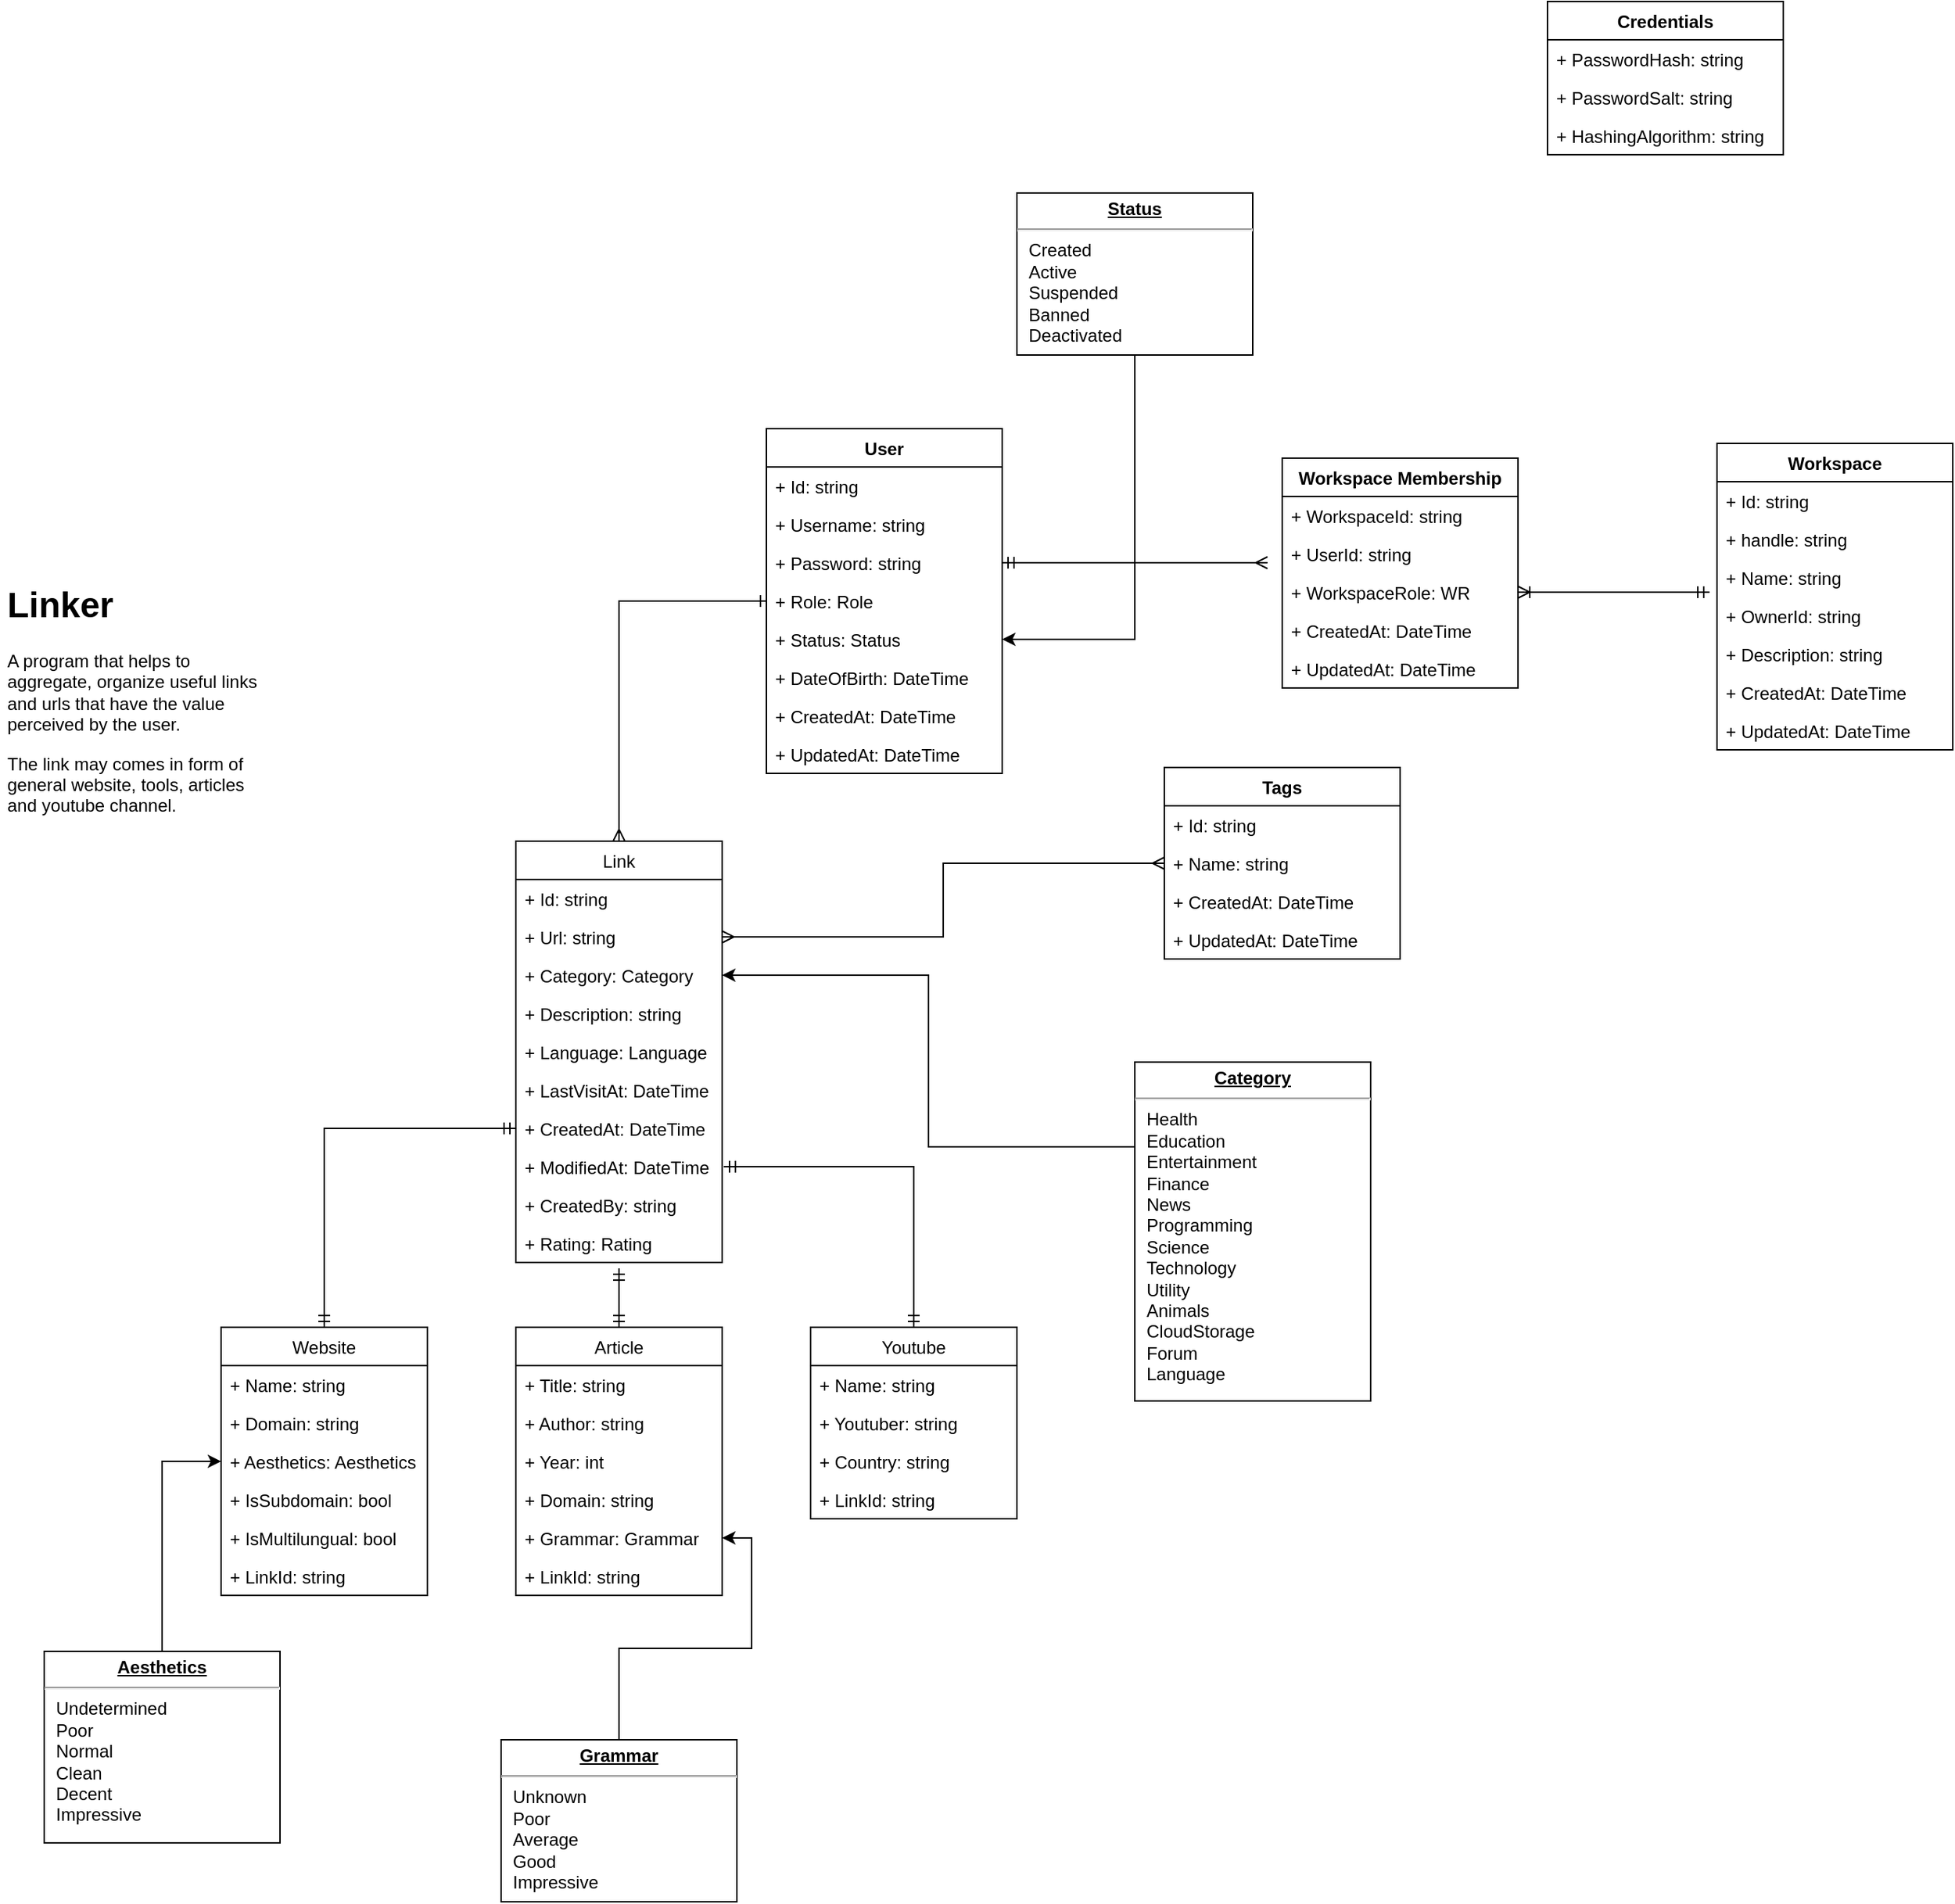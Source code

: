 <mxfile version="21.1.2" type="device" pages="4">
  <diagram id="SF5K7yCTkEDSx7ahZvWH" name="Class Diagram">
    <mxGraphModel dx="1418" dy="1928" grid="1" gridSize="10" guides="1" tooltips="1" connect="1" arrows="1" fold="1" page="1" pageScale="1" pageWidth="850" pageHeight="1100" math="0" shadow="0">
      <root>
        <mxCell id="0" />
        <mxCell id="1" parent="0" />
        <mxCell id="PUTIXgZuLUncKpYXiAwh-1" value="Link" style="swimlane;fontStyle=0;childLayout=stackLayout;horizontal=1;startSize=26;fillColor=none;horizontalStack=0;resizeParent=1;resizeParentMax=0;resizeLast=0;collapsible=1;marginBottom=0;" parent="1" vertex="1">
          <mxGeometry x="380" y="210" width="140" height="286" as="geometry" />
        </mxCell>
        <mxCell id="PUTIXgZuLUncKpYXiAwh-2" value="+ Id: string" style="text;strokeColor=none;fillColor=none;align=left;verticalAlign=top;spacingLeft=4;spacingRight=4;overflow=hidden;rotatable=0;points=[[0,0.5],[1,0.5]];portConstraint=eastwest;" parent="PUTIXgZuLUncKpYXiAwh-1" vertex="1">
          <mxGeometry y="26" width="140" height="26" as="geometry" />
        </mxCell>
        <mxCell id="PUTIXgZuLUncKpYXiAwh-3" value="+ Url: string" style="text;strokeColor=none;fillColor=none;align=left;verticalAlign=top;spacingLeft=4;spacingRight=4;overflow=hidden;rotatable=0;points=[[0,0.5],[1,0.5]];portConstraint=eastwest;" parent="PUTIXgZuLUncKpYXiAwh-1" vertex="1">
          <mxGeometry y="52" width="140" height="26" as="geometry" />
        </mxCell>
        <mxCell id="PUTIXgZuLUncKpYXiAwh-4" value="+ Category: Category" style="text;strokeColor=none;fillColor=none;align=left;verticalAlign=top;spacingLeft=4;spacingRight=4;overflow=hidden;rotatable=0;points=[[0,0.5],[1,0.5]];portConstraint=eastwest;" parent="PUTIXgZuLUncKpYXiAwh-1" vertex="1">
          <mxGeometry y="78" width="140" height="26" as="geometry" />
        </mxCell>
        <mxCell id="PUTIXgZuLUncKpYXiAwh-6" value="+ Description: string" style="text;strokeColor=none;fillColor=none;align=left;verticalAlign=top;spacingLeft=4;spacingRight=4;overflow=hidden;rotatable=0;points=[[0,0.5],[1,0.5]];portConstraint=eastwest;" parent="PUTIXgZuLUncKpYXiAwh-1" vertex="1">
          <mxGeometry y="104" width="140" height="26" as="geometry" />
        </mxCell>
        <mxCell id="PUTIXgZuLUncKpYXiAwh-8" value="+ Language: Language" style="text;strokeColor=none;fillColor=none;align=left;verticalAlign=top;spacingLeft=4;spacingRight=4;overflow=hidden;rotatable=0;points=[[0,0.5],[1,0.5]];portConstraint=eastwest;" parent="PUTIXgZuLUncKpYXiAwh-1" vertex="1">
          <mxGeometry y="130" width="140" height="26" as="geometry" />
        </mxCell>
        <mxCell id="PUTIXgZuLUncKpYXiAwh-9" value="+ LastVisitAt: DateTime" style="text;strokeColor=none;fillColor=none;align=left;verticalAlign=top;spacingLeft=4;spacingRight=4;overflow=hidden;rotatable=0;points=[[0,0.5],[1,0.5]];portConstraint=eastwest;" parent="PUTIXgZuLUncKpYXiAwh-1" vertex="1">
          <mxGeometry y="156" width="140" height="26" as="geometry" />
        </mxCell>
        <mxCell id="PUTIXgZuLUncKpYXiAwh-10" value="+ CreatedAt: DateTime" style="text;strokeColor=none;fillColor=none;align=left;verticalAlign=top;spacingLeft=4;spacingRight=4;overflow=hidden;rotatable=0;points=[[0,0.5],[1,0.5]];portConstraint=eastwest;" parent="PUTIXgZuLUncKpYXiAwh-1" vertex="1">
          <mxGeometry y="182" width="140" height="26" as="geometry" />
        </mxCell>
        <mxCell id="PUTIXgZuLUncKpYXiAwh-11" value="+ ModifiedAt: DateTime" style="text;strokeColor=none;fillColor=none;align=left;verticalAlign=top;spacingLeft=4;spacingRight=4;overflow=hidden;rotatable=0;points=[[0,0.5],[1,0.5]];portConstraint=eastwest;" parent="PUTIXgZuLUncKpYXiAwh-1" vertex="1">
          <mxGeometry y="208" width="140" height="26" as="geometry" />
        </mxCell>
        <mxCell id="KC_bhgN3N-FSgMPbrbiI-1" value="+ CreatedBy: string" style="text;strokeColor=none;fillColor=none;align=left;verticalAlign=top;spacingLeft=4;spacingRight=4;overflow=hidden;rotatable=0;points=[[0,0.5],[1,0.5]];portConstraint=eastwest;" parent="PUTIXgZuLUncKpYXiAwh-1" vertex="1">
          <mxGeometry y="234" width="140" height="26" as="geometry" />
        </mxCell>
        <mxCell id="edwpPrw5wFrQ9kOIN-ai-1" value="+ Rating: Rating" style="text;strokeColor=none;fillColor=none;align=left;verticalAlign=top;spacingLeft=4;spacingRight=4;overflow=hidden;rotatable=0;points=[[0,0.5],[1,0.5]];portConstraint=eastwest;" parent="PUTIXgZuLUncKpYXiAwh-1" vertex="1">
          <mxGeometry y="260" width="140" height="26" as="geometry" />
        </mxCell>
        <mxCell id="S6VWx_is9Lv8WilPgJaC-2" style="edgeStyle=orthogonalEdgeStyle;rounded=0;orthogonalLoop=1;jettySize=auto;html=1;exitX=0;exitY=0.25;exitDx=0;exitDy=0;entryX=1;entryY=0.5;entryDx=0;entryDy=0;" parent="1" source="PUTIXgZuLUncKpYXiAwh-5" target="PUTIXgZuLUncKpYXiAwh-4" edge="1">
          <mxGeometry relative="1" as="geometry" />
        </mxCell>
        <mxCell id="PUTIXgZuLUncKpYXiAwh-5" value="&lt;p style=&quot;margin:0px;margin-top:4px;text-align:center;text-decoration:underline;&quot;&gt;&lt;b&gt;Category&lt;/b&gt;&lt;/p&gt;&lt;hr&gt;&lt;p style=&quot;margin:0px;margin-left:8px;&quot;&gt;Health&lt;/p&gt;&lt;p style=&quot;margin:0px;margin-left:8px;&quot;&gt;Education&lt;/p&gt;&lt;p style=&quot;margin:0px;margin-left:8px;&quot;&gt;Entertainment&lt;/p&gt;&lt;p style=&quot;margin:0px;margin-left:8px;&quot;&gt;Finance&lt;/p&gt;&lt;p style=&quot;margin:0px;margin-left:8px;&quot;&gt;News&lt;/p&gt;&lt;p style=&quot;margin:0px;margin-left:8px;&quot;&gt;Programming&lt;/p&gt;&lt;p style=&quot;margin:0px;margin-left:8px;&quot;&gt;Science&lt;/p&gt;&lt;p style=&quot;margin:0px;margin-left:8px;&quot;&gt;Technology&lt;/p&gt;&lt;p style=&quot;margin:0px;margin-left:8px;&quot;&gt;Utility&lt;/p&gt;&lt;p style=&quot;margin:0px;margin-left:8px;&quot;&gt;Animals&lt;/p&gt;&lt;p style=&quot;margin:0px;margin-left:8px;&quot;&gt;CloudStorage&lt;/p&gt;&lt;p style=&quot;margin:0px;margin-left:8px;&quot;&gt;Forum&lt;/p&gt;&lt;p style=&quot;margin:0px;margin-left:8px;&quot;&gt;Language&lt;/p&gt;" style="verticalAlign=top;align=left;overflow=fill;fontSize=12;fontFamily=Helvetica;html=1;" parent="1" vertex="1">
          <mxGeometry x="800" y="360" width="160" height="230" as="geometry" />
        </mxCell>
        <mxCell id="PUTIXgZuLUncKpYXiAwh-38" style="edgeStyle=orthogonalEdgeStyle;rounded=0;orthogonalLoop=1;jettySize=auto;html=1;entryX=0;entryY=0.5;entryDx=0;entryDy=0;endArrow=ERmandOne;endFill=0;startArrow=ERmandOne;startFill=0;" parent="1" source="PUTIXgZuLUncKpYXiAwh-12" target="PUTIXgZuLUncKpYXiAwh-10" edge="1">
          <mxGeometry relative="1" as="geometry" />
        </mxCell>
        <mxCell id="PUTIXgZuLUncKpYXiAwh-12" value="Website" style="swimlane;fontStyle=0;childLayout=stackLayout;horizontal=1;startSize=26;fillColor=none;horizontalStack=0;resizeParent=1;resizeParentMax=0;resizeLast=0;collapsible=1;marginBottom=0;" parent="1" vertex="1">
          <mxGeometry x="180" y="540" width="140" height="182" as="geometry" />
        </mxCell>
        <mxCell id="PUTIXgZuLUncKpYXiAwh-13" value="+ Name: string" style="text;strokeColor=none;fillColor=none;align=left;verticalAlign=top;spacingLeft=4;spacingRight=4;overflow=hidden;rotatable=0;points=[[0,0.5],[1,0.5]];portConstraint=eastwest;" parent="PUTIXgZuLUncKpYXiAwh-12" vertex="1">
          <mxGeometry y="26" width="140" height="26" as="geometry" />
        </mxCell>
        <mxCell id="PUTIXgZuLUncKpYXiAwh-14" value="+ Domain: string" style="text;strokeColor=none;fillColor=none;align=left;verticalAlign=top;spacingLeft=4;spacingRight=4;overflow=hidden;rotatable=0;points=[[0,0.5],[1,0.5]];portConstraint=eastwest;" parent="PUTIXgZuLUncKpYXiAwh-12" vertex="1">
          <mxGeometry y="52" width="140" height="26" as="geometry" />
        </mxCell>
        <mxCell id="PUTIXgZuLUncKpYXiAwh-15" value="+ Aesthetics: Aesthetics" style="text;strokeColor=none;fillColor=none;align=left;verticalAlign=top;spacingLeft=4;spacingRight=4;overflow=hidden;rotatable=0;points=[[0,0.5],[1,0.5]];portConstraint=eastwest;" parent="PUTIXgZuLUncKpYXiAwh-12" vertex="1">
          <mxGeometry y="78" width="140" height="26" as="geometry" />
        </mxCell>
        <mxCell id="PUTIXgZuLUncKpYXiAwh-16" value="+ IsSubdomain: bool" style="text;strokeColor=none;fillColor=none;align=left;verticalAlign=top;spacingLeft=4;spacingRight=4;overflow=hidden;rotatable=0;points=[[0,0.5],[1,0.5]];portConstraint=eastwest;" parent="PUTIXgZuLUncKpYXiAwh-12" vertex="1">
          <mxGeometry y="104" width="140" height="26" as="geometry" />
        </mxCell>
        <mxCell id="PUTIXgZuLUncKpYXiAwh-17" value="+ IsMultilungual: bool" style="text;strokeColor=none;fillColor=none;align=left;verticalAlign=top;spacingLeft=4;spacingRight=4;overflow=hidden;rotatable=0;points=[[0,0.5],[1,0.5]];portConstraint=eastwest;" parent="PUTIXgZuLUncKpYXiAwh-12" vertex="1">
          <mxGeometry y="130" width="140" height="26" as="geometry" />
        </mxCell>
        <mxCell id="VP80D4B_9JmxXgdvfGFs-5" value="+ LinkId: string" style="text;strokeColor=none;fillColor=none;align=left;verticalAlign=top;spacingLeft=4;spacingRight=4;overflow=hidden;rotatable=0;points=[[0,0.5],[1,0.5]];portConstraint=eastwest;" parent="PUTIXgZuLUncKpYXiAwh-12" vertex="1">
          <mxGeometry y="156" width="140" height="26" as="geometry" />
        </mxCell>
        <mxCell id="PUTIXgZuLUncKpYXiAwh-22" value="&lt;h1&gt;Linker&lt;/h1&gt;&lt;p&gt;A program that helps to aggregate, organize useful links and urls that have the value perceived by the user.&lt;/p&gt;&lt;p&gt;The link may comes in form of general website, tools, articles and youtube channel.&lt;/p&gt;" style="text;html=1;strokeColor=none;fillColor=none;spacing=5;spacingTop=-20;whiteSpace=wrap;overflow=hidden;rounded=0;" parent="1" vertex="1">
          <mxGeometry x="30" y="30" width="190" height="200" as="geometry" />
        </mxCell>
        <mxCell id="S6VWx_is9Lv8WilPgJaC-1" style="edgeStyle=orthogonalEdgeStyle;rounded=0;orthogonalLoop=1;jettySize=auto;html=1;entryX=0;entryY=0.5;entryDx=0;entryDy=0;" parent="1" source="PUTIXgZuLUncKpYXiAwh-24" target="PUTIXgZuLUncKpYXiAwh-15" edge="1">
          <mxGeometry relative="1" as="geometry" />
        </mxCell>
        <mxCell id="PUTIXgZuLUncKpYXiAwh-24" value="&lt;p style=&quot;margin:0px;margin-top:4px;text-align:center;text-decoration:underline;&quot;&gt;&lt;b&gt;Aesthetics&lt;/b&gt;&lt;/p&gt;&lt;hr&gt;&lt;p style=&quot;margin:0px;margin-left:8px;&quot;&gt;Undetermined&lt;/p&gt;&lt;p style=&quot;margin:0px;margin-left:8px;&quot;&gt;Poor&lt;/p&gt;&lt;p style=&quot;margin:0px;margin-left:8px;&quot;&gt;Normal&lt;/p&gt;&lt;p style=&quot;margin:0px;margin-left:8px;&quot;&gt;Clean&lt;/p&gt;&lt;p style=&quot;margin:0px;margin-left:8px;&quot;&gt;Decent&lt;/p&gt;&lt;p style=&quot;margin:0px;margin-left:8px;&quot;&gt;Impressive&lt;/p&gt;" style="verticalAlign=top;align=left;overflow=fill;fontSize=12;fontFamily=Helvetica;html=1;" parent="1" vertex="1">
          <mxGeometry x="60" y="760" width="160" height="130" as="geometry" />
        </mxCell>
        <mxCell id="PUTIXgZuLUncKpYXiAwh-40" style="edgeStyle=orthogonalEdgeStyle;rounded=0;orthogonalLoop=1;jettySize=auto;html=1;endArrow=ERmandOne;endFill=0;startArrow=ERmandOne;startFill=0;" parent="1" source="PUTIXgZuLUncKpYXiAwh-25" edge="1">
          <mxGeometry relative="1" as="geometry">
            <mxPoint x="450" y="500" as="targetPoint" />
          </mxGeometry>
        </mxCell>
        <mxCell id="PUTIXgZuLUncKpYXiAwh-25" value="Article" style="swimlane;fontStyle=0;childLayout=stackLayout;horizontal=1;startSize=26;fillColor=none;horizontalStack=0;resizeParent=1;resizeParentMax=0;resizeLast=0;collapsible=1;marginBottom=0;" parent="1" vertex="1">
          <mxGeometry x="380" y="540" width="140" height="182" as="geometry" />
        </mxCell>
        <mxCell id="PUTIXgZuLUncKpYXiAwh-26" value="+ Title: string" style="text;strokeColor=none;fillColor=none;align=left;verticalAlign=top;spacingLeft=4;spacingRight=4;overflow=hidden;rotatable=0;points=[[0,0.5],[1,0.5]];portConstraint=eastwest;" parent="PUTIXgZuLUncKpYXiAwh-25" vertex="1">
          <mxGeometry y="26" width="140" height="26" as="geometry" />
        </mxCell>
        <mxCell id="PUTIXgZuLUncKpYXiAwh-27" value="+ Author: string" style="text;strokeColor=none;fillColor=none;align=left;verticalAlign=top;spacingLeft=4;spacingRight=4;overflow=hidden;rotatable=0;points=[[0,0.5],[1,0.5]];portConstraint=eastwest;" parent="PUTIXgZuLUncKpYXiAwh-25" vertex="1">
          <mxGeometry y="52" width="140" height="26" as="geometry" />
        </mxCell>
        <mxCell id="PUTIXgZuLUncKpYXiAwh-28" value="+ Year: int" style="text;strokeColor=none;fillColor=none;align=left;verticalAlign=top;spacingLeft=4;spacingRight=4;overflow=hidden;rotatable=0;points=[[0,0.5],[1,0.5]];portConstraint=eastwest;" parent="PUTIXgZuLUncKpYXiAwh-25" vertex="1">
          <mxGeometry y="78" width="140" height="26" as="geometry" />
        </mxCell>
        <mxCell id="PUTIXgZuLUncKpYXiAwh-29" value="+ Domain: string" style="text;strokeColor=none;fillColor=none;align=left;verticalAlign=top;spacingLeft=4;spacingRight=4;overflow=hidden;rotatable=0;points=[[0,0.5],[1,0.5]];portConstraint=eastwest;" parent="PUTIXgZuLUncKpYXiAwh-25" vertex="1">
          <mxGeometry y="104" width="140" height="26" as="geometry" />
        </mxCell>
        <mxCell id="PUTIXgZuLUncKpYXiAwh-30" value="+ Grammar: Grammar" style="text;strokeColor=none;fillColor=none;align=left;verticalAlign=top;spacingLeft=4;spacingRight=4;overflow=hidden;rotatable=0;points=[[0,0.5],[1,0.5]];portConstraint=eastwest;" parent="PUTIXgZuLUncKpYXiAwh-25" vertex="1">
          <mxGeometry y="130" width="140" height="26" as="geometry" />
        </mxCell>
        <mxCell id="VP80D4B_9JmxXgdvfGFs-6" value="+ LinkId: string" style="text;strokeColor=none;fillColor=none;align=left;verticalAlign=top;spacingLeft=4;spacingRight=4;overflow=hidden;rotatable=0;points=[[0,0.5],[1,0.5]];portConstraint=eastwest;" parent="PUTIXgZuLUncKpYXiAwh-25" vertex="1">
          <mxGeometry y="156" width="140" height="26" as="geometry" />
        </mxCell>
        <mxCell id="S6VWx_is9Lv8WilPgJaC-3" style="edgeStyle=orthogonalEdgeStyle;rounded=0;orthogonalLoop=1;jettySize=auto;html=1;" parent="1" source="PUTIXgZuLUncKpYXiAwh-31" target="PUTIXgZuLUncKpYXiAwh-30" edge="1">
          <mxGeometry relative="1" as="geometry" />
        </mxCell>
        <mxCell id="PUTIXgZuLUncKpYXiAwh-31" value="&lt;p style=&quot;margin:0px;margin-top:4px;text-align:center;text-decoration:underline;&quot;&gt;&lt;b&gt;Grammar&lt;/b&gt;&lt;/p&gt;&lt;hr&gt;&lt;p style=&quot;margin:0px;margin-left:8px;&quot;&gt;Unknown&lt;/p&gt;&lt;p style=&quot;margin:0px;margin-left:8px;&quot;&gt;Poor&lt;/p&gt;&lt;p style=&quot;margin:0px;margin-left:8px;&quot;&gt;Average&lt;/p&gt;&lt;p style=&quot;margin:0px;margin-left:8px;&quot;&gt;Good&lt;/p&gt;&lt;p style=&quot;margin:0px;margin-left:8px;&quot;&gt;Impressive&lt;/p&gt;" style="verticalAlign=top;align=left;overflow=fill;fontSize=12;fontFamily=Helvetica;html=1;" parent="1" vertex="1">
          <mxGeometry x="370" y="820" width="160" height="110" as="geometry" />
        </mxCell>
        <mxCell id="PUTIXgZuLUncKpYXiAwh-39" style="edgeStyle=orthogonalEdgeStyle;rounded=0;orthogonalLoop=1;jettySize=auto;html=1;endArrow=ERmandOne;endFill=0;startArrow=ERmandOne;startFill=0;" parent="1" source="PUTIXgZuLUncKpYXiAwh-32" edge="1">
          <mxGeometry relative="1" as="geometry">
            <mxPoint x="521" y="431" as="targetPoint" />
            <Array as="points">
              <mxPoint x="650" y="431" />
              <mxPoint x="521" y="431" />
            </Array>
          </mxGeometry>
        </mxCell>
        <mxCell id="PUTIXgZuLUncKpYXiAwh-32" value="Youtube" style="swimlane;fontStyle=0;childLayout=stackLayout;horizontal=1;startSize=26;fillColor=none;horizontalStack=0;resizeParent=1;resizeParentMax=0;resizeLast=0;collapsible=1;marginBottom=0;" parent="1" vertex="1">
          <mxGeometry x="580" y="540" width="140" height="130" as="geometry" />
        </mxCell>
        <mxCell id="PUTIXgZuLUncKpYXiAwh-33" value="+ Name: string" style="text;strokeColor=none;fillColor=none;align=left;verticalAlign=top;spacingLeft=4;spacingRight=4;overflow=hidden;rotatable=0;points=[[0,0.5],[1,0.5]];portConstraint=eastwest;" parent="PUTIXgZuLUncKpYXiAwh-32" vertex="1">
          <mxGeometry y="26" width="140" height="26" as="geometry" />
        </mxCell>
        <mxCell id="PUTIXgZuLUncKpYXiAwh-34" value="+ Youtuber: string" style="text;strokeColor=none;fillColor=none;align=left;verticalAlign=top;spacingLeft=4;spacingRight=4;overflow=hidden;rotatable=0;points=[[0,0.5],[1,0.5]];portConstraint=eastwest;" parent="PUTIXgZuLUncKpYXiAwh-32" vertex="1">
          <mxGeometry y="52" width="140" height="26" as="geometry" />
        </mxCell>
        <mxCell id="PUTIXgZuLUncKpYXiAwh-35" value="+ Country: string" style="text;strokeColor=none;fillColor=none;align=left;verticalAlign=top;spacingLeft=4;spacingRight=4;overflow=hidden;rotatable=0;points=[[0,0.5],[1,0.5]];portConstraint=eastwest;" parent="PUTIXgZuLUncKpYXiAwh-32" vertex="1">
          <mxGeometry y="78" width="140" height="26" as="geometry" />
        </mxCell>
        <mxCell id="VP80D4B_9JmxXgdvfGFs-7" value="+ LinkId: string" style="text;strokeColor=none;fillColor=none;align=left;verticalAlign=top;spacingLeft=4;spacingRight=4;overflow=hidden;rotatable=0;points=[[0,0.5],[1,0.5]];portConstraint=eastwest;" parent="PUTIXgZuLUncKpYXiAwh-32" vertex="1">
          <mxGeometry y="104" width="140" height="26" as="geometry" />
        </mxCell>
        <mxCell id="VP80D4B_9JmxXgdvfGFs-1" value="User" style="swimlane;fontStyle=1;align=center;verticalAlign=top;childLayout=stackLayout;horizontal=1;startSize=26;horizontalStack=0;resizeParent=1;resizeParentMax=0;resizeLast=0;collapsible=1;marginBottom=0;" parent="1" vertex="1">
          <mxGeometry x="550" y="-70" width="160" height="234" as="geometry" />
        </mxCell>
        <mxCell id="VP80D4B_9JmxXgdvfGFs-2" value="+ Id: string" style="text;strokeColor=none;fillColor=none;align=left;verticalAlign=top;spacingLeft=4;spacingRight=4;overflow=hidden;rotatable=0;points=[[0,0.5],[1,0.5]];portConstraint=eastwest;" parent="VP80D4B_9JmxXgdvfGFs-1" vertex="1">
          <mxGeometry y="26" width="160" height="26" as="geometry" />
        </mxCell>
        <mxCell id="VP80D4B_9JmxXgdvfGFs-4" value="+ Username: string" style="text;strokeColor=none;fillColor=none;align=left;verticalAlign=top;spacingLeft=4;spacingRight=4;overflow=hidden;rotatable=0;points=[[0,0.5],[1,0.5]];portConstraint=eastwest;" parent="VP80D4B_9JmxXgdvfGFs-1" vertex="1">
          <mxGeometry y="52" width="160" height="26" as="geometry" />
        </mxCell>
        <mxCell id="E_Nj4bWa9FeO8sWHGyJy-16" style="edgeStyle=orthogonalEdgeStyle;rounded=0;orthogonalLoop=1;jettySize=auto;html=1;endArrow=ERmany;endFill=0;startArrow=ERmandOne;startFill=0;" parent="VP80D4B_9JmxXgdvfGFs-1" source="LglKgQJjtFQK7UAZ-Oge-1" edge="1">
          <mxGeometry relative="1" as="geometry">
            <mxPoint x="340" y="91" as="targetPoint" />
          </mxGeometry>
        </mxCell>
        <mxCell id="LglKgQJjtFQK7UAZ-Oge-1" value="+ Password: string" style="text;strokeColor=none;fillColor=none;align=left;verticalAlign=top;spacingLeft=4;spacingRight=4;overflow=hidden;rotatable=0;points=[[0,0.5],[1,0.5]];portConstraint=eastwest;" parent="VP80D4B_9JmxXgdvfGFs-1" vertex="1">
          <mxGeometry y="78" width="160" height="26" as="geometry" />
        </mxCell>
        <mxCell id="e-p2vEiRy57g-orFrgJ2-1" value="+ Role: Role" style="text;strokeColor=none;fillColor=none;align=left;verticalAlign=top;spacingLeft=4;spacingRight=4;overflow=hidden;rotatable=0;points=[[0,0.5],[1,0.5]];portConstraint=eastwest;" parent="VP80D4B_9JmxXgdvfGFs-1" vertex="1">
          <mxGeometry y="104" width="160" height="26" as="geometry" />
        </mxCell>
        <mxCell id="e-p2vEiRy57g-orFrgJ2-2" value="+ Status: Status" style="text;strokeColor=none;fillColor=none;align=left;verticalAlign=top;spacingLeft=4;spacingRight=4;overflow=hidden;rotatable=0;points=[[0,0.5],[1,0.5]];portConstraint=eastwest;" parent="VP80D4B_9JmxXgdvfGFs-1" vertex="1">
          <mxGeometry y="130" width="160" height="26" as="geometry" />
        </mxCell>
        <mxCell id="edwpPrw5wFrQ9kOIN-ai-2" value="+ DateOfBirth: DateTime" style="text;strokeColor=none;fillColor=none;align=left;verticalAlign=top;spacingLeft=4;spacingRight=4;overflow=hidden;rotatable=0;points=[[0,0.5],[1,0.5]];portConstraint=eastwest;" parent="VP80D4B_9JmxXgdvfGFs-1" vertex="1">
          <mxGeometry y="156" width="160" height="26" as="geometry" />
        </mxCell>
        <mxCell id="LglKgQJjtFQK7UAZ-Oge-2" value="+ CreatedAt: DateTime" style="text;strokeColor=none;fillColor=none;align=left;verticalAlign=top;spacingLeft=4;spacingRight=4;overflow=hidden;rotatable=0;points=[[0,0.5],[1,0.5]];portConstraint=eastwest;" parent="VP80D4B_9JmxXgdvfGFs-1" vertex="1">
          <mxGeometry y="182" width="160" height="26" as="geometry" />
        </mxCell>
        <mxCell id="LglKgQJjtFQK7UAZ-Oge-3" value="+ UpdatedAt: DateTime" style="text;strokeColor=none;fillColor=none;align=left;verticalAlign=top;spacingLeft=4;spacingRight=4;overflow=hidden;rotatable=0;points=[[0,0.5],[1,0.5]];portConstraint=eastwest;" parent="VP80D4B_9JmxXgdvfGFs-1" vertex="1">
          <mxGeometry y="208" width="160" height="26" as="geometry" />
        </mxCell>
        <mxCell id="VP80D4B_9JmxXgdvfGFs-8" value="Tags" style="swimlane;fontStyle=1;align=center;verticalAlign=top;childLayout=stackLayout;horizontal=1;startSize=26;horizontalStack=0;resizeParent=1;resizeParentMax=0;resizeLast=0;collapsible=1;marginBottom=0;" parent="1" vertex="1">
          <mxGeometry x="820" y="160" width="160" height="130" as="geometry" />
        </mxCell>
        <mxCell id="VP80D4B_9JmxXgdvfGFs-9" value="+ Id: string" style="text;strokeColor=none;fillColor=none;align=left;verticalAlign=top;spacingLeft=4;spacingRight=4;overflow=hidden;rotatable=0;points=[[0,0.5],[1,0.5]];portConstraint=eastwest;" parent="VP80D4B_9JmxXgdvfGFs-8" vertex="1">
          <mxGeometry y="26" width="160" height="26" as="geometry" />
        </mxCell>
        <mxCell id="VP80D4B_9JmxXgdvfGFs-11" value="+ Name: string" style="text;strokeColor=none;fillColor=none;align=left;verticalAlign=top;spacingLeft=4;spacingRight=4;overflow=hidden;rotatable=0;points=[[0,0.5],[1,0.5]];portConstraint=eastwest;" parent="VP80D4B_9JmxXgdvfGFs-8" vertex="1">
          <mxGeometry y="52" width="160" height="26" as="geometry" />
        </mxCell>
        <mxCell id="VP80D4B_9JmxXgdvfGFs-12" value="+ CreatedAt: DateTime" style="text;strokeColor=none;fillColor=none;align=left;verticalAlign=top;spacingLeft=4;spacingRight=4;overflow=hidden;rotatable=0;points=[[0,0.5],[1,0.5]];portConstraint=eastwest;" parent="VP80D4B_9JmxXgdvfGFs-8" vertex="1">
          <mxGeometry y="78" width="160" height="26" as="geometry" />
        </mxCell>
        <mxCell id="VP80D4B_9JmxXgdvfGFs-13" value="+ UpdatedAt: DateTime" style="text;strokeColor=none;fillColor=none;align=left;verticalAlign=top;spacingLeft=4;spacingRight=4;overflow=hidden;rotatable=0;points=[[0,0.5],[1,0.5]];portConstraint=eastwest;" parent="VP80D4B_9JmxXgdvfGFs-8" vertex="1">
          <mxGeometry y="104" width="160" height="26" as="geometry" />
        </mxCell>
        <mxCell id="VP80D4B_9JmxXgdvfGFs-14" style="edgeStyle=orthogonalEdgeStyle;rounded=0;orthogonalLoop=1;jettySize=auto;html=1;startArrow=ERmany;startFill=0;endArrow=ERmany;endFill=0;" parent="1" source="VP80D4B_9JmxXgdvfGFs-11" target="PUTIXgZuLUncKpYXiAwh-3" edge="1">
          <mxGeometry relative="1" as="geometry" />
        </mxCell>
        <mxCell id="e-p2vEiRy57g-orFrgJ2-11" style="edgeStyle=orthogonalEdgeStyle;rounded=0;orthogonalLoop=1;jettySize=auto;html=1;entryX=0.5;entryY=0;entryDx=0;entryDy=0;endArrow=ERmany;endFill=0;startArrow=ERone;startFill=0;" parent="1" source="e-p2vEiRy57g-orFrgJ2-1" target="PUTIXgZuLUncKpYXiAwh-1" edge="1">
          <mxGeometry relative="1" as="geometry" />
        </mxCell>
        <mxCell id="8kRchkBAhO41Ou8-imYO-3" style="edgeStyle=orthogonalEdgeStyle;rounded=0;orthogonalLoop=1;jettySize=auto;html=1;" parent="1" source="8kRchkBAhO41Ou8-imYO-2" target="e-p2vEiRy57g-orFrgJ2-2" edge="1">
          <mxGeometry relative="1" as="geometry" />
        </mxCell>
        <mxCell id="8kRchkBAhO41Ou8-imYO-2" value="&lt;p style=&quot;margin:0px;margin-top:4px;text-align:center;text-decoration:underline;&quot;&gt;&lt;b&gt;Status&lt;/b&gt;&lt;/p&gt;&lt;hr&gt;&lt;p style=&quot;margin:0px;margin-left:8px;&quot;&gt;Created&lt;/p&gt;&lt;p style=&quot;margin:0px;margin-left:8px;&quot;&gt;Active&lt;/p&gt;&lt;p style=&quot;margin:0px;margin-left:8px;&quot;&gt;Suspended&lt;/p&gt;&lt;p style=&quot;margin:0px;margin-left:8px;&quot;&gt;Banned&lt;/p&gt;&lt;p style=&quot;margin:0px;margin-left:8px;&quot;&gt;Deactivated&lt;/p&gt;" style="verticalAlign=top;align=left;overflow=fill;fontSize=12;fontFamily=Helvetica;html=1;" parent="1" vertex="1">
          <mxGeometry x="720" y="-230" width="160" height="110" as="geometry" />
        </mxCell>
        <mxCell id="rTQ4sVeXUSqFoBNnxoST-1" value="Credentials" style="swimlane;fontStyle=1;align=center;verticalAlign=top;childLayout=stackLayout;horizontal=1;startSize=26;horizontalStack=0;resizeParent=1;resizeParentMax=0;resizeLast=0;collapsible=1;marginBottom=0;" parent="1" vertex="1">
          <mxGeometry x="1080" y="-360" width="160" height="104" as="geometry" />
        </mxCell>
        <mxCell id="rTQ4sVeXUSqFoBNnxoST-2" value="+ PasswordHash: string" style="text;strokeColor=none;fillColor=none;align=left;verticalAlign=top;spacingLeft=4;spacingRight=4;overflow=hidden;rotatable=0;points=[[0,0.5],[1,0.5]];portConstraint=eastwest;" parent="rTQ4sVeXUSqFoBNnxoST-1" vertex="1">
          <mxGeometry y="26" width="160" height="26" as="geometry" />
        </mxCell>
        <mxCell id="rTQ4sVeXUSqFoBNnxoST-3" value="+ PasswordSalt: string" style="text;strokeColor=none;fillColor=none;align=left;verticalAlign=top;spacingLeft=4;spacingRight=4;overflow=hidden;rotatable=0;points=[[0,0.5],[1,0.5]];portConstraint=eastwest;" parent="rTQ4sVeXUSqFoBNnxoST-1" vertex="1">
          <mxGeometry y="52" width="160" height="26" as="geometry" />
        </mxCell>
        <mxCell id="rTQ4sVeXUSqFoBNnxoST-5" value="+ HashingAlgorithm: string" style="text;strokeColor=none;fillColor=none;align=left;verticalAlign=top;spacingLeft=4;spacingRight=4;overflow=hidden;rotatable=0;points=[[0,0.5],[1,0.5]];portConstraint=eastwest;" parent="rTQ4sVeXUSqFoBNnxoST-1" vertex="1">
          <mxGeometry y="78" width="160" height="26" as="geometry" />
        </mxCell>
        <mxCell id="E_Nj4bWa9FeO8sWHGyJy-1" value="Workspace" style="swimlane;fontStyle=1;align=center;verticalAlign=top;childLayout=stackLayout;horizontal=1;startSize=26;horizontalStack=0;resizeParent=1;resizeParentMax=0;resizeLast=0;collapsible=1;marginBottom=0;" parent="1" vertex="1">
          <mxGeometry x="1195" y="-60" width="160" height="208" as="geometry" />
        </mxCell>
        <mxCell id="E_Nj4bWa9FeO8sWHGyJy-2" value="+ Id: string" style="text;strokeColor=none;fillColor=none;align=left;verticalAlign=top;spacingLeft=4;spacingRight=4;overflow=hidden;rotatable=0;points=[[0,0.5],[1,0.5]];portConstraint=eastwest;" parent="E_Nj4bWa9FeO8sWHGyJy-1" vertex="1">
          <mxGeometry y="26" width="160" height="26" as="geometry" />
        </mxCell>
        <mxCell id="E_Nj4bWa9FeO8sWHGyJy-3" value="+ handle: string" style="text;strokeColor=none;fillColor=none;align=left;verticalAlign=top;spacingLeft=4;spacingRight=4;overflow=hidden;rotatable=0;points=[[0,0.5],[1,0.5]];portConstraint=eastwest;" parent="E_Nj4bWa9FeO8sWHGyJy-1" vertex="1">
          <mxGeometry y="52" width="160" height="26" as="geometry" />
        </mxCell>
        <mxCell id="E_Nj4bWa9FeO8sWHGyJy-4" value="+ Name: string" style="text;strokeColor=none;fillColor=none;align=left;verticalAlign=top;spacingLeft=4;spacingRight=4;overflow=hidden;rotatable=0;points=[[0,0.5],[1,0.5]];portConstraint=eastwest;" parent="E_Nj4bWa9FeO8sWHGyJy-1" vertex="1">
          <mxGeometry y="78" width="160" height="26" as="geometry" />
        </mxCell>
        <mxCell id="E_Nj4bWa9FeO8sWHGyJy-5" value="+ OwnerId: string" style="text;strokeColor=none;fillColor=none;align=left;verticalAlign=top;spacingLeft=4;spacingRight=4;overflow=hidden;rotatable=0;points=[[0,0.5],[1,0.5]];portConstraint=eastwest;" parent="E_Nj4bWa9FeO8sWHGyJy-1" vertex="1">
          <mxGeometry y="104" width="160" height="26" as="geometry" />
        </mxCell>
        <mxCell id="E_Nj4bWa9FeO8sWHGyJy-6" value="+ Description: string" style="text;strokeColor=none;fillColor=none;align=left;verticalAlign=top;spacingLeft=4;spacingRight=4;overflow=hidden;rotatable=0;points=[[0,0.5],[1,0.5]];portConstraint=eastwest;" parent="E_Nj4bWa9FeO8sWHGyJy-1" vertex="1">
          <mxGeometry y="130" width="160" height="26" as="geometry" />
        </mxCell>
        <mxCell id="E_Nj4bWa9FeO8sWHGyJy-8" value="+ CreatedAt: DateTime" style="text;strokeColor=none;fillColor=none;align=left;verticalAlign=top;spacingLeft=4;spacingRight=4;overflow=hidden;rotatable=0;points=[[0,0.5],[1,0.5]];portConstraint=eastwest;" parent="E_Nj4bWa9FeO8sWHGyJy-1" vertex="1">
          <mxGeometry y="156" width="160" height="26" as="geometry" />
        </mxCell>
        <mxCell id="E_Nj4bWa9FeO8sWHGyJy-9" value="+ UpdatedAt: DateTime" style="text;strokeColor=none;fillColor=none;align=left;verticalAlign=top;spacingLeft=4;spacingRight=4;overflow=hidden;rotatable=0;points=[[0,0.5],[1,0.5]];portConstraint=eastwest;" parent="E_Nj4bWa9FeO8sWHGyJy-1" vertex="1">
          <mxGeometry y="182" width="160" height="26" as="geometry" />
        </mxCell>
        <mxCell id="E_Nj4bWa9FeO8sWHGyJy-10" value="Workspace Membership" style="swimlane;fontStyle=1;align=center;verticalAlign=top;childLayout=stackLayout;horizontal=1;startSize=26;horizontalStack=0;resizeParent=1;resizeParentMax=0;resizeLast=0;collapsible=1;marginBottom=0;" parent="1" vertex="1">
          <mxGeometry x="900" y="-50" width="160" height="156" as="geometry" />
        </mxCell>
        <mxCell id="E_Nj4bWa9FeO8sWHGyJy-11" value="+ WorkspaceId: string" style="text;strokeColor=none;fillColor=none;align=left;verticalAlign=top;spacingLeft=4;spacingRight=4;overflow=hidden;rotatable=0;points=[[0,0.5],[1,0.5]];portConstraint=eastwest;" parent="E_Nj4bWa9FeO8sWHGyJy-10" vertex="1">
          <mxGeometry y="26" width="160" height="26" as="geometry" />
        </mxCell>
        <mxCell id="E_Nj4bWa9FeO8sWHGyJy-12" value="+ UserId: string" style="text;strokeColor=none;fillColor=none;align=left;verticalAlign=top;spacingLeft=4;spacingRight=4;overflow=hidden;rotatable=0;points=[[0,0.5],[1,0.5]];portConstraint=eastwest;" parent="E_Nj4bWa9FeO8sWHGyJy-10" vertex="1">
          <mxGeometry y="52" width="160" height="26" as="geometry" />
        </mxCell>
        <mxCell id="E_Nj4bWa9FeO8sWHGyJy-18" style="edgeStyle=orthogonalEdgeStyle;rounded=0;orthogonalLoop=1;jettySize=auto;html=1;endArrow=ERmandOne;endFill=0;startArrow=ERoneToMany;startFill=0;" parent="E_Nj4bWa9FeO8sWHGyJy-10" source="E_Nj4bWa9FeO8sWHGyJy-13" edge="1">
          <mxGeometry relative="1" as="geometry">
            <mxPoint x="290" y="91" as="targetPoint" />
          </mxGeometry>
        </mxCell>
        <mxCell id="E_Nj4bWa9FeO8sWHGyJy-13" value="+ WorkspaceRole: WR" style="text;strokeColor=none;fillColor=none;align=left;verticalAlign=top;spacingLeft=4;spacingRight=4;overflow=hidden;rotatable=0;points=[[0,0.5],[1,0.5]];portConstraint=eastwest;" parent="E_Nj4bWa9FeO8sWHGyJy-10" vertex="1">
          <mxGeometry y="78" width="160" height="26" as="geometry" />
        </mxCell>
        <mxCell id="E_Nj4bWa9FeO8sWHGyJy-14" value="+ CreatedAt: DateTime" style="text;strokeColor=none;fillColor=none;align=left;verticalAlign=top;spacingLeft=4;spacingRight=4;overflow=hidden;rotatable=0;points=[[0,0.5],[1,0.5]];portConstraint=eastwest;" parent="E_Nj4bWa9FeO8sWHGyJy-10" vertex="1">
          <mxGeometry y="104" width="160" height="26" as="geometry" />
        </mxCell>
        <mxCell id="E_Nj4bWa9FeO8sWHGyJy-15" value="+ UpdatedAt: DateTime" style="text;strokeColor=none;fillColor=none;align=left;verticalAlign=top;spacingLeft=4;spacingRight=4;overflow=hidden;rotatable=0;points=[[0,0.5],[1,0.5]];portConstraint=eastwest;" parent="E_Nj4bWa9FeO8sWHGyJy-10" vertex="1">
          <mxGeometry y="130" width="160" height="26" as="geometry" />
        </mxCell>
      </root>
    </mxGraphModel>
  </diagram>
  <diagram id="Z5l7r5WUxrOiQ6eRp_Dl" name="Use Case Diagram">
    <mxGraphModel dx="1418" dy="828" grid="1" gridSize="10" guides="1" tooltips="1" connect="1" arrows="1" fold="1" page="1" pageScale="1" pageWidth="850" pageHeight="1100" math="0" shadow="0">
      <root>
        <mxCell id="0" />
        <mxCell id="1" parent="0" />
        <mxCell id="jyxU9RnLtly8iBkYf4Ej-1" value="Linker Use Case Diagram" style="swimlane;" parent="1" vertex="1">
          <mxGeometry x="170" y="120" width="510" height="780" as="geometry" />
        </mxCell>
        <mxCell id="ERe2Kei0Urnq7Y6RzIDO-1" value="Add Links" style="ellipse;whiteSpace=wrap;html=1;fillColor=#d5e8d4;strokeColor=#82b366;" parent="jyxU9RnLtly8iBkYf4Ej-1" vertex="1">
          <mxGeometry x="50" y="70" width="140" height="70" as="geometry" />
        </mxCell>
        <mxCell id="ERe2Kei0Urnq7Y6RzIDO-2" value="Retrieve all Links" style="ellipse;whiteSpace=wrap;html=1;fillColor=#d5e8d4;strokeColor=#82b366;" parent="jyxU9RnLtly8iBkYf4Ej-1" vertex="1">
          <mxGeometry x="310" y="170" width="140" height="70" as="geometry" />
        </mxCell>
        <mxCell id="ERe2Kei0Urnq7Y6RzIDO-3" value="Update Links" style="ellipse;whiteSpace=wrap;html=1;fillColor=#d5e8d4;strokeColor=#82b366;" parent="jyxU9RnLtly8iBkYf4Ej-1" vertex="1">
          <mxGeometry x="250" y="70" width="140" height="70" as="geometry" />
        </mxCell>
        <mxCell id="ERe2Kei0Urnq7Y6RzIDO-4" value="Delete Links" style="ellipse;whiteSpace=wrap;html=1;fillColor=#d5e8d4;strokeColor=#82b366;" parent="jyxU9RnLtly8iBkYf4Ej-1" vertex="1">
          <mxGeometry x="115" y="285" width="140" height="70" as="geometry" />
        </mxCell>
        <mxCell id="ERe2Kei0Urnq7Y6RzIDO-5" value="Search/filter Links" style="ellipse;whiteSpace=wrap;html=1;fillColor=#fff2cc;strokeColor=#d6b656;" parent="jyxU9RnLtly8iBkYf4Ej-1" vertex="1">
          <mxGeometry x="255" y="390" width="140" height="70" as="geometry" />
        </mxCell>
        <mxCell id="ERe2Kei0Urnq7Y6RzIDO-6" value="Gets random suggestion" style="ellipse;whiteSpace=wrap;html=1;fillColor=#fff2cc;strokeColor=#d6b656;" parent="jyxU9RnLtly8iBkYf4Ej-1" vertex="1">
          <mxGeometry x="300" y="510" width="140" height="70" as="geometry" />
        </mxCell>
        <mxCell id="ERe2Kei0Urnq7Y6RzIDO-7" value="Visit Links" style="ellipse;whiteSpace=wrap;html=1;fillColor=#fff2cc;strokeColor=#d6b656;" parent="jyxU9RnLtly8iBkYf4Ej-1" vertex="1">
          <mxGeometry x="70" y="560" width="140" height="70" as="geometry" />
        </mxCell>
        <mxCell id="s7MhvtoxlKMeVYOrcZxR-1" value="Save batch open list" style="ellipse;whiteSpace=wrap;html=1;fillColor=#fff2cc;strokeColor=#d6b656;" parent="jyxU9RnLtly8iBkYf4Ej-1" vertex="1">
          <mxGeometry x="290" y="280" width="140" height="70" as="geometry" />
        </mxCell>
        <mxCell id="E2mRsTiPu3sa63rnz8H4-1" value="Edit Tags Name" style="ellipse;whiteSpace=wrap;html=1;fillColor=#d5e8d4;strokeColor=#82b366;" parent="jyxU9RnLtly8iBkYf4Ej-1" vertex="1">
          <mxGeometry x="290" y="600" width="120" height="80" as="geometry" />
        </mxCell>
        <mxCell id="E2mRsTiPu3sa63rnz8H4-2" value="Delete Tags" style="ellipse;whiteSpace=wrap;html=1;fillColor=#d5e8d4;strokeColor=#82b366;" parent="jyxU9RnLtly8iBkYf4Ej-1" vertex="1">
          <mxGeometry x="90" y="670" width="120" height="80" as="geometry" />
        </mxCell>
        <mxCell id="H2Uw6nZNHywQqqVTODkA-2" value="Login/Logout" style="ellipse;whiteSpace=wrap;html=1;fillColor=#ffe6cc;strokeColor=#d79b00;" vertex="1" parent="jyxU9RnLtly8iBkYf4Ej-1">
          <mxGeometry x="20" y="150" width="140" height="70" as="geometry" />
        </mxCell>
        <mxCell id="ERe2Kei0Urnq7Y6RzIDO-11" style="rounded=0;orthogonalLoop=1;jettySize=auto;html=1;entryX=0;entryY=0.5;entryDx=0;entryDy=0;" parent="1" source="jyxU9RnLtly8iBkYf4Ej-2" target="ERe2Kei0Urnq7Y6RzIDO-1" edge="1">
          <mxGeometry relative="1" as="geometry" />
        </mxCell>
        <mxCell id="ERe2Kei0Urnq7Y6RzIDO-12" style="edgeStyle=none;rounded=0;orthogonalLoop=1;jettySize=auto;html=1;" parent="1" source="jyxU9RnLtly8iBkYf4Ej-2" target="ERe2Kei0Urnq7Y6RzIDO-3" edge="1">
          <mxGeometry relative="1" as="geometry" />
        </mxCell>
        <mxCell id="ERe2Kei0Urnq7Y6RzIDO-13" style="edgeStyle=none;rounded=0;orthogonalLoop=1;jettySize=auto;html=1;entryX=0;entryY=0.5;entryDx=0;entryDy=0;" parent="1" source="jyxU9RnLtly8iBkYf4Ej-2" target="ERe2Kei0Urnq7Y6RzIDO-2" edge="1">
          <mxGeometry relative="1" as="geometry" />
        </mxCell>
        <mxCell id="ERe2Kei0Urnq7Y6RzIDO-14" style="edgeStyle=none;rounded=0;orthogonalLoop=1;jettySize=auto;html=1;" parent="1" source="jyxU9RnLtly8iBkYf4Ej-2" target="ERe2Kei0Urnq7Y6RzIDO-4" edge="1">
          <mxGeometry relative="1" as="geometry" />
        </mxCell>
        <mxCell id="ERe2Kei0Urnq7Y6RzIDO-15" style="edgeStyle=none;rounded=0;orthogonalLoop=1;jettySize=auto;html=1;" parent="1" source="jyxU9RnLtly8iBkYf4Ej-2" target="ERe2Kei0Urnq7Y6RzIDO-5" edge="1">
          <mxGeometry relative="1" as="geometry" />
        </mxCell>
        <mxCell id="ERe2Kei0Urnq7Y6RzIDO-16" style="edgeStyle=none;rounded=0;orthogonalLoop=1;jettySize=auto;html=1;" parent="1" source="jyxU9RnLtly8iBkYf4Ej-2" target="ERe2Kei0Urnq7Y6RzIDO-6" edge="1">
          <mxGeometry relative="1" as="geometry" />
        </mxCell>
        <mxCell id="ERe2Kei0Urnq7Y6RzIDO-17" style="edgeStyle=none;rounded=0;orthogonalLoop=1;jettySize=auto;html=1;" parent="1" source="jyxU9RnLtly8iBkYf4Ej-2" target="ERe2Kei0Urnq7Y6RzIDO-7" edge="1">
          <mxGeometry relative="1" as="geometry" />
        </mxCell>
        <mxCell id="s7MhvtoxlKMeVYOrcZxR-2" style="edgeStyle=orthogonalEdgeStyle;rounded=0;orthogonalLoop=1;jettySize=auto;html=1;entryX=0.5;entryY=1;entryDx=0;entryDy=0;" parent="1" source="jyxU9RnLtly8iBkYf4Ej-2" target="s7MhvtoxlKMeVYOrcZxR-1" edge="1">
          <mxGeometry relative="1" as="geometry" />
        </mxCell>
        <mxCell id="E2mRsTiPu3sa63rnz8H4-3" style="rounded=0;orthogonalLoop=1;jettySize=auto;html=1;" parent="1" source="jyxU9RnLtly8iBkYf4Ej-2" target="E2mRsTiPu3sa63rnz8H4-1" edge="1">
          <mxGeometry relative="1" as="geometry" />
        </mxCell>
        <mxCell id="E2mRsTiPu3sa63rnz8H4-4" style="edgeStyle=none;rounded=0;orthogonalLoop=1;jettySize=auto;html=1;entryX=0;entryY=0.5;entryDx=0;entryDy=0;" parent="1" source="jyxU9RnLtly8iBkYf4Ej-2" target="E2mRsTiPu3sa63rnz8H4-2" edge="1">
          <mxGeometry relative="1" as="geometry" />
        </mxCell>
        <mxCell id="H2Uw6nZNHywQqqVTODkA-3" style="rounded=0;orthogonalLoop=1;jettySize=auto;html=1;" edge="1" parent="1" source="jyxU9RnLtly8iBkYf4Ej-2" target="H2Uw6nZNHywQqqVTODkA-2">
          <mxGeometry relative="1" as="geometry" />
        </mxCell>
        <mxCell id="jyxU9RnLtly8iBkYf4Ej-2" value="User" style="shape=umlActor;verticalLabelPosition=bottom;verticalAlign=top;html=1;outlineConnect=0;" parent="1" vertex="1">
          <mxGeometry x="60" y="460" width="30" height="60" as="geometry" />
        </mxCell>
        <mxCell id="H2Uw6nZNHywQqqVTODkA-1" value="&lt;h1 style=&quot;font-size: 18px;&quot;&gt;Legend&lt;/h1&gt;&lt;p&gt;&lt;/p&gt;&lt;ul&gt;&lt;li&gt;&lt;font style=&quot;font-size: 16px; background-color: rgb(185, 224, 165);&quot;&gt;Completed&lt;/font&gt;&lt;/li&gt;&lt;li&gt;&lt;font style=&quot;font-size: 16px; background-color: rgb(255, 206, 159);&quot;&gt;Partially-completed&lt;/font&gt;&lt;/li&gt;&lt;li&gt;&lt;font style=&quot;font-size: 16px; background-color: rgb(255, 244, 195);&quot;&gt;Pending&lt;/font&gt;&lt;/li&gt;&lt;/ul&gt;&lt;p&gt;&lt;/p&gt;" style="text;html=1;strokeColor=none;fillColor=none;spacing=5;spacingTop=-20;whiteSpace=wrap;overflow=hidden;rounded=0;" vertex="1" parent="1">
          <mxGeometry x="760" y="130" width="190" height="120" as="geometry" />
        </mxCell>
        <mxCell id="oOrpiyOfm3dWnrdMiUjO-2" style="rounded=0;orthogonalLoop=1;jettySize=auto;html=1;entryX=1;entryY=0.5;entryDx=0;entryDy=0;" edge="1" parent="1" source="oOrpiyOfm3dWnrdMiUjO-1" target="ERe2Kei0Urnq7Y6RzIDO-2">
          <mxGeometry relative="1" as="geometry" />
        </mxCell>
        <mxCell id="oOrpiyOfm3dWnrdMiUjO-1" value="Guest" style="shape=umlActor;verticalLabelPosition=bottom;verticalAlign=top;html=1;" vertex="1" parent="1">
          <mxGeometry x="780" y="310" width="30" height="60" as="geometry" />
        </mxCell>
        <mxCell id="oOrpiyOfm3dWnrdMiUjO-6" style="rounded=0;orthogonalLoop=1;jettySize=auto;html=1;entryX=1;entryY=0.5;entryDx=0;entryDy=0;" edge="1" parent="1" source="oOrpiyOfm3dWnrdMiUjO-3" target="ERe2Kei0Urnq7Y6RzIDO-6">
          <mxGeometry relative="1" as="geometry" />
        </mxCell>
        <mxCell id="oOrpiyOfm3dWnrdMiUjO-3" value="System" style="shape=umlActor;verticalLabelPosition=bottom;verticalAlign=top;html=1;" vertex="1" parent="1">
          <mxGeometry x="780" y="720" width="30" height="60" as="geometry" />
        </mxCell>
        <mxCell id="oOrpiyOfm3dWnrdMiUjO-4" value="Admin" style="shape=umlActor;verticalLabelPosition=bottom;verticalAlign=top;html=1;" vertex="1" parent="1">
          <mxGeometry x="780" y="500" width="30" height="60" as="geometry" />
        </mxCell>
      </root>
    </mxGraphModel>
  </diagram>
  <diagram id="I7d89N2QVBdrLTU-CYOq" name="Extended Use Case">
    <mxGraphModel dx="1418" dy="828" grid="1" gridSize="10" guides="1" tooltips="1" connect="1" arrows="1" fold="1" page="1" pageScale="1" pageWidth="850" pageHeight="1100" math="0" shadow="0">
      <root>
        <mxCell id="0" />
        <mxCell id="1" parent="0" />
        <mxCell id="AEUNI52_dp07PJYTglBf-1" value="&lt;h1&gt;More Features&lt;/h1&gt;&lt;p&gt;&lt;/p&gt;&lt;ul style=&quot;font-size: 16px;&quot;&gt;&lt;li&gt;Categorization - by topics, tags&lt;/li&gt;&lt;li&gt;Search - to enable user quickly find url&lt;/li&gt;&lt;li&gt;Integration with other productivity app&lt;/li&gt;&lt;li&gt;Social sharing - share with friends&lt;/li&gt;&lt;li&gt;Collaborative feature&lt;/li&gt;&lt;li&gt;Recommendation - use machine learning to provide recommendation&lt;/li&gt;&lt;li&gt;Browser extension&lt;/li&gt;&lt;li&gt;Analytics - provide analytics on url, how frequent they use&lt;/li&gt;&lt;li&gt;Import and Export&lt;/li&gt;&lt;li&gt;Use threading for speed improvement&lt;/li&gt;&lt;/ul&gt;&lt;p&gt;&lt;/p&gt;" style="text;html=1;strokeColor=none;fillColor=none;spacing=5;spacingTop=-20;whiteSpace=wrap;overflow=hidden;rounded=0;" parent="1" vertex="1">
          <mxGeometry x="30" y="40" width="470" height="310" as="geometry" />
        </mxCell>
      </root>
    </mxGraphModel>
  </diagram>
  <diagram id="zRc5HhyvbGAuXlDaSXYW" name="Todos">
    <mxGraphModel dx="1418" dy="828" grid="1" gridSize="10" guides="1" tooltips="1" connect="1" arrows="1" fold="1" page="1" pageScale="1" pageWidth="850" pageHeight="1100" math="0" shadow="0">
      <root>
        <mxCell id="0" />
        <mxCell id="1" parent="0" />
        <mxCell id="ICjS8PicOsY4KM483ATQ-1" value="&lt;h1&gt;Todos&lt;/h1&gt;&lt;p&gt;&lt;/p&gt;&lt;ul style=&quot;font-size: 16px;&quot;&gt;&lt;li&gt;Categorize tags&lt;/li&gt;&lt;li&gt;Review console UI&lt;/li&gt;&lt;/ul&gt;&lt;p&gt;&lt;/p&gt;" style="text;html=1;strokeColor=none;fillColor=none;spacing=5;spacingTop=-20;whiteSpace=wrap;overflow=hidden;rounded=0;" vertex="1" parent="1">
          <mxGeometry x="90" y="60" width="190" height="120" as="geometry" />
        </mxCell>
      </root>
    </mxGraphModel>
  </diagram>
</mxfile>
